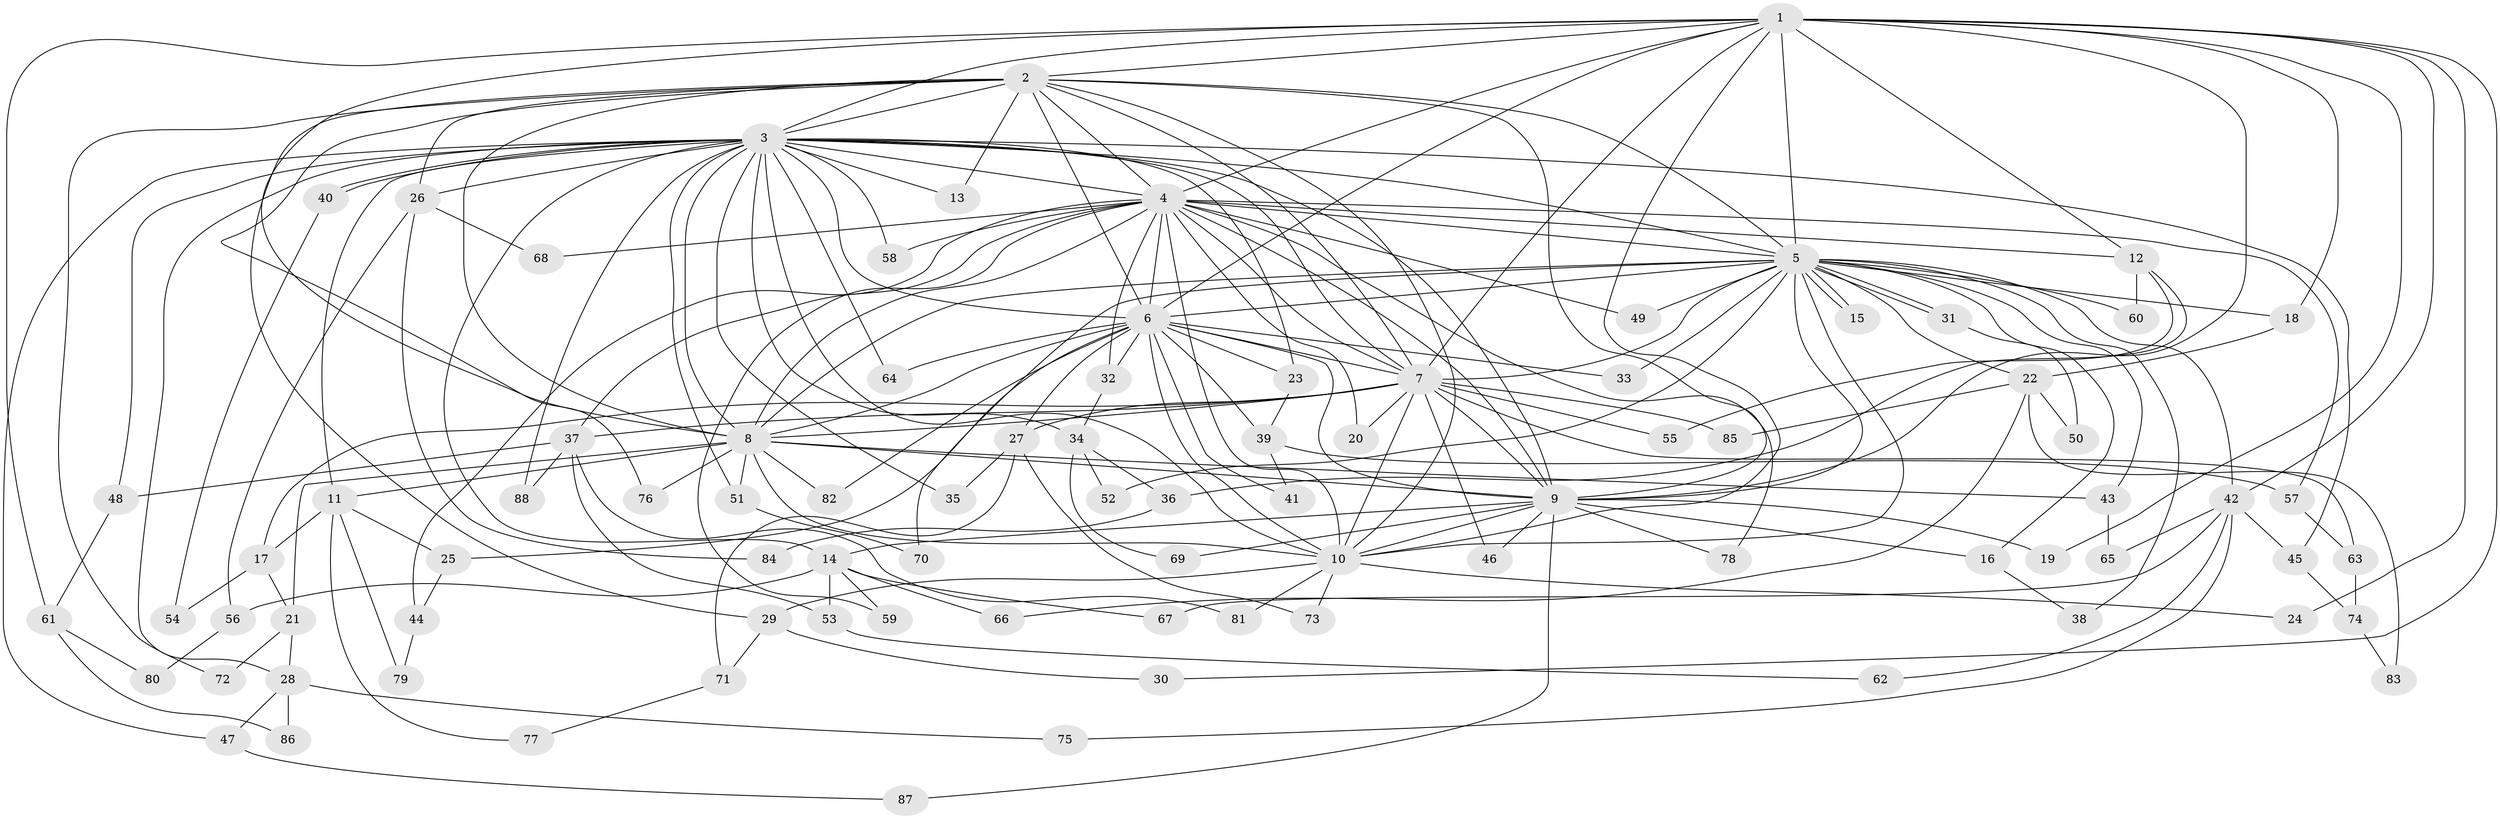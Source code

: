 // coarse degree distribution, {13: 0.015384615384615385, 17: 0.015384615384615385, 24: 0.015384615384615385, 20: 0.015384615384615385, 22: 0.015384615384615385, 15: 0.015384615384615385, 18: 0.015384615384615385, 14: 0.015384615384615385, 11: 0.015384615384615385, 6: 0.07692307692307693, 2: 0.4307692307692308, 7: 0.03076923076923077, 3: 0.23076923076923078, 5: 0.03076923076923077, 4: 0.046153846153846156, 1: 0.015384615384615385}
// Generated by graph-tools (version 1.1) at 2025/41/03/06/25 10:41:31]
// undirected, 88 vertices, 201 edges
graph export_dot {
graph [start="1"]
  node [color=gray90,style=filled];
  1;
  2;
  3;
  4;
  5;
  6;
  7;
  8;
  9;
  10;
  11;
  12;
  13;
  14;
  15;
  16;
  17;
  18;
  19;
  20;
  21;
  22;
  23;
  24;
  25;
  26;
  27;
  28;
  29;
  30;
  31;
  32;
  33;
  34;
  35;
  36;
  37;
  38;
  39;
  40;
  41;
  42;
  43;
  44;
  45;
  46;
  47;
  48;
  49;
  50;
  51;
  52;
  53;
  54;
  55;
  56;
  57;
  58;
  59;
  60;
  61;
  62;
  63;
  64;
  65;
  66;
  67;
  68;
  69;
  70;
  71;
  72;
  73;
  74;
  75;
  76;
  77;
  78;
  79;
  80;
  81;
  82;
  83;
  84;
  85;
  86;
  87;
  88;
  1 -- 2;
  1 -- 3;
  1 -- 4;
  1 -- 5;
  1 -- 6;
  1 -- 7;
  1 -- 8;
  1 -- 9;
  1 -- 10;
  1 -- 12;
  1 -- 18;
  1 -- 19;
  1 -- 24;
  1 -- 30;
  1 -- 42;
  1 -- 61;
  2 -- 3;
  2 -- 4;
  2 -- 5;
  2 -- 6;
  2 -- 7;
  2 -- 8;
  2 -- 9;
  2 -- 10;
  2 -- 13;
  2 -- 26;
  2 -- 29;
  2 -- 72;
  2 -- 76;
  3 -- 4;
  3 -- 5;
  3 -- 6;
  3 -- 7;
  3 -- 8;
  3 -- 9;
  3 -- 10;
  3 -- 11;
  3 -- 13;
  3 -- 14;
  3 -- 23;
  3 -- 26;
  3 -- 28;
  3 -- 34;
  3 -- 35;
  3 -- 40;
  3 -- 40;
  3 -- 45;
  3 -- 47;
  3 -- 48;
  3 -- 51;
  3 -- 58;
  3 -- 64;
  3 -- 88;
  4 -- 5;
  4 -- 6;
  4 -- 7;
  4 -- 8;
  4 -- 9;
  4 -- 10;
  4 -- 12;
  4 -- 20;
  4 -- 32;
  4 -- 37;
  4 -- 44;
  4 -- 49;
  4 -- 57;
  4 -- 58;
  4 -- 59;
  4 -- 68;
  4 -- 78;
  5 -- 6;
  5 -- 7;
  5 -- 8;
  5 -- 9;
  5 -- 10;
  5 -- 15;
  5 -- 15;
  5 -- 16;
  5 -- 18;
  5 -- 22;
  5 -- 31;
  5 -- 31;
  5 -- 33;
  5 -- 38;
  5 -- 42;
  5 -- 43;
  5 -- 49;
  5 -- 52;
  5 -- 60;
  5 -- 70;
  6 -- 7;
  6 -- 8;
  6 -- 9;
  6 -- 10;
  6 -- 23;
  6 -- 25;
  6 -- 27;
  6 -- 32;
  6 -- 33;
  6 -- 39;
  6 -- 41;
  6 -- 64;
  6 -- 82;
  7 -- 8;
  7 -- 9;
  7 -- 10;
  7 -- 17;
  7 -- 20;
  7 -- 27;
  7 -- 37;
  7 -- 46;
  7 -- 55;
  7 -- 63;
  7 -- 85;
  8 -- 9;
  8 -- 10;
  8 -- 11;
  8 -- 21;
  8 -- 43;
  8 -- 51;
  8 -- 76;
  8 -- 82;
  9 -- 10;
  9 -- 14;
  9 -- 16;
  9 -- 19;
  9 -- 46;
  9 -- 69;
  9 -- 78;
  9 -- 87;
  10 -- 24;
  10 -- 29;
  10 -- 73;
  10 -- 81;
  11 -- 17;
  11 -- 25;
  11 -- 77;
  11 -- 79;
  12 -- 36;
  12 -- 55;
  12 -- 60;
  14 -- 53;
  14 -- 56;
  14 -- 59;
  14 -- 66;
  14 -- 67;
  16 -- 38;
  17 -- 21;
  17 -- 54;
  18 -- 22;
  21 -- 28;
  21 -- 72;
  22 -- 50;
  22 -- 66;
  22 -- 83;
  22 -- 85;
  23 -- 39;
  25 -- 44;
  26 -- 56;
  26 -- 68;
  26 -- 84;
  27 -- 35;
  27 -- 71;
  27 -- 73;
  28 -- 47;
  28 -- 75;
  28 -- 86;
  29 -- 30;
  29 -- 71;
  31 -- 50;
  32 -- 34;
  34 -- 36;
  34 -- 52;
  34 -- 69;
  36 -- 84;
  37 -- 48;
  37 -- 53;
  37 -- 81;
  37 -- 88;
  39 -- 41;
  39 -- 57;
  40 -- 54;
  42 -- 45;
  42 -- 62;
  42 -- 65;
  42 -- 67;
  42 -- 75;
  43 -- 65;
  44 -- 79;
  45 -- 74;
  47 -- 87;
  48 -- 61;
  51 -- 70;
  53 -- 62;
  56 -- 80;
  57 -- 63;
  61 -- 80;
  61 -- 86;
  63 -- 74;
  71 -- 77;
  74 -- 83;
}
